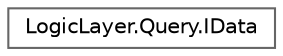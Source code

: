 digraph "Graphical Class Hierarchy"
{
 // LATEX_PDF_SIZE
  bgcolor="transparent";
  edge [fontname=Helvetica,fontsize=10,labelfontname=Helvetica,labelfontsize=10];
  node [fontname=Helvetica,fontsize=10,shape=box,height=0.2,width=0.4];
  rankdir="LR";
  Node0 [id="Node000000",label="LogicLayer.Query.IData",height=0.2,width=0.4,color="grey40", fillcolor="white", style="filled",URL="$interface_logic_layer_1_1_query_1_1_i_data.html",tooltip=" "];
}
